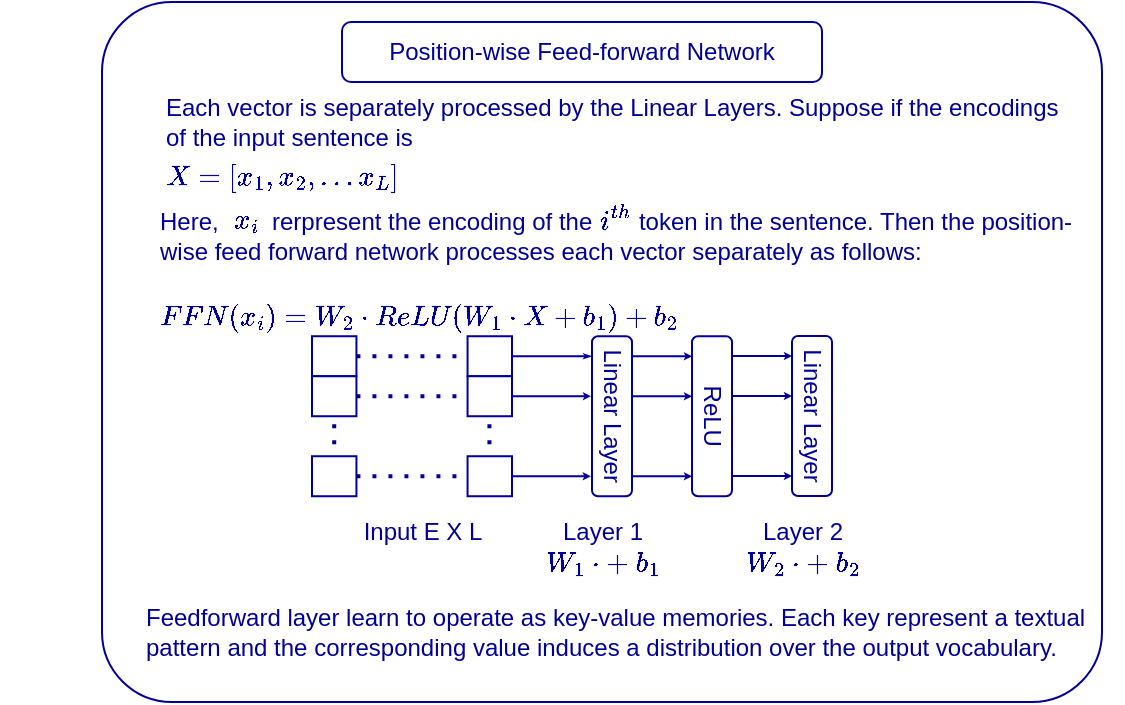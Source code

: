 <mxfile version="21.6.5" type="device">
  <diagram name="Page-1" id="nXqlTPuEWZttkAlKJWpj">
    <mxGraphModel dx="777" dy="482" grid="1" gridSize="10" guides="1" tooltips="1" connect="1" arrows="1" fold="1" page="1" pageScale="1" pageWidth="850" pageHeight="1100" math="1" shadow="0">
      <root>
        <mxCell id="0" />
        <mxCell id="1" parent="0" />
        <mxCell id="XnjCDIcHjmMH2OgmWB8k-35" value="" style="rounded=1;whiteSpace=wrap;html=1;strokeColor=#000099;arcSize=10;" parent="1" vertex="1">
          <mxGeometry x="80" y="60" width="500" height="350" as="geometry" />
        </mxCell>
        <mxCell id="XnjCDIcHjmMH2OgmWB8k-37" value="&lt;font color=&quot;#000099&quot;&gt;Position-wise Feed-forward Network&lt;/font&gt;" style="rounded=1;whiteSpace=wrap;html=1;strokeColor=#000099;" parent="1" vertex="1">
          <mxGeometry x="200" y="70" width="240" height="30" as="geometry" />
        </mxCell>
        <mxCell id="XnjCDIcHjmMH2OgmWB8k-325" value="&lt;font color=&quot;#000099&quot;&gt;Input E X L&lt;/font&gt;" style="text;html=1;align=center;verticalAlign=middle;resizable=0;points=[];autosize=1;strokeColor=none;fillColor=none;" parent="1" vertex="1">
          <mxGeometry x="200" y="310.12" width="80" height="30" as="geometry" />
        </mxCell>
        <mxCell id="XnjCDIcHjmMH2OgmWB8k-445" value="&lt;font color=&quot;#000099&quot;&gt;&lt;br&gt;&lt;/font&gt;" style="text;html=1;align=left;verticalAlign=middle;resizable=0;points=[];autosize=1;strokeColor=none;fillColor=none;" parent="1" vertex="1">
          <mxGeometry x="29.997" y="370.12" width="20" height="30" as="geometry" />
        </mxCell>
        <mxCell id="XnjCDIcHjmMH2OgmWB8k-439" value="&lt;font color=&quot;#000099&quot;&gt;Each vector is separately processed by the Linear Layers. Suppose if the encodings &lt;br&gt;of the input sentence is&amp;nbsp;&lt;/font&gt;" style="text;html=1;align=left;verticalAlign=middle;resizable=0;points=[];autosize=1;strokeColor=none;fillColor=none;" parent="1" vertex="1">
          <mxGeometry x="110" y="100" width="470" height="40" as="geometry" />
        </mxCell>
        <mxCell id="XnjCDIcHjmMH2OgmWB8k-442" value="&lt;font color=&quot;#000099&quot;&gt;$$X = [x_1, x_2, ... x_L] $$&lt;/font&gt;" style="text;html=1;align=left;verticalAlign=middle;resizable=0;points=[];autosize=1;strokeColor=none;fillColor=none;" parent="1" vertex="1">
          <mxGeometry x="110" y="133" width="170" height="30" as="geometry" />
        </mxCell>
        <mxCell id="XnjCDIcHjmMH2OgmWB8k-453" value="" style="group" parent="1" vertex="1" connectable="0">
          <mxGeometry x="185" y="227" width="260" height="80.12" as="geometry" />
        </mxCell>
        <mxCell id="XnjCDIcHjmMH2OgmWB8k-409" value="" style="group" parent="XnjCDIcHjmMH2OgmWB8k-453" vertex="1" connectable="0">
          <mxGeometry y="0.12" width="100" height="80" as="geometry" />
        </mxCell>
        <mxCell id="XnjCDIcHjmMH2OgmWB8k-410" value="" style="rounded=0;whiteSpace=wrap;html=1;strokeColor=#000099;" parent="XnjCDIcHjmMH2OgmWB8k-409" vertex="1">
          <mxGeometry width="22.222" height="20" as="geometry" />
        </mxCell>
        <mxCell id="XnjCDIcHjmMH2OgmWB8k-411" value="" style="rounded=0;whiteSpace=wrap;html=1;strokeColor=#000099;" parent="XnjCDIcHjmMH2OgmWB8k-409" vertex="1">
          <mxGeometry x="77.778" width="22.222" height="20" as="geometry" />
        </mxCell>
        <mxCell id="XnjCDIcHjmMH2OgmWB8k-412" value="" style="endArrow=none;dashed=1;html=1;dashPattern=1 3;strokeWidth=2;rounded=0;entryX=0;entryY=0.5;entryDx=0;entryDy=0;strokeColor=#000099;" parent="XnjCDIcHjmMH2OgmWB8k-409" target="XnjCDIcHjmMH2OgmWB8k-411" edge="1">
          <mxGeometry width="50" height="50" relative="1" as="geometry">
            <mxPoint x="22.222" y="10" as="sourcePoint" />
            <mxPoint x="77.778" y="-40" as="targetPoint" />
          </mxGeometry>
        </mxCell>
        <mxCell id="XnjCDIcHjmMH2OgmWB8k-413" value="" style="rounded=0;whiteSpace=wrap;html=1;strokeColor=#000099;" parent="XnjCDIcHjmMH2OgmWB8k-409" vertex="1">
          <mxGeometry y="60" width="22.222" height="20" as="geometry" />
        </mxCell>
        <mxCell id="XnjCDIcHjmMH2OgmWB8k-414" value="" style="rounded=0;whiteSpace=wrap;html=1;strokeColor=#000099;" parent="XnjCDIcHjmMH2OgmWB8k-409" vertex="1">
          <mxGeometry x="77.778" y="60" width="22.222" height="20" as="geometry" />
        </mxCell>
        <mxCell id="XnjCDIcHjmMH2OgmWB8k-415" value="" style="endArrow=none;dashed=1;html=1;dashPattern=1 3;strokeWidth=2;rounded=0;entryX=0;entryY=0.5;entryDx=0;entryDy=0;strokeColor=#000099;" parent="XnjCDIcHjmMH2OgmWB8k-409" target="XnjCDIcHjmMH2OgmWB8k-414" edge="1">
          <mxGeometry width="50" height="50" relative="1" as="geometry">
            <mxPoint x="22.222" y="70" as="sourcePoint" />
            <mxPoint x="77.778" y="20" as="targetPoint" />
          </mxGeometry>
        </mxCell>
        <mxCell id="XnjCDIcHjmMH2OgmWB8k-416" value="" style="endArrow=none;dashed=1;html=1;dashPattern=1 3;strokeWidth=2;rounded=0;entryX=0.5;entryY=0;entryDx=0;entryDy=0;strokeColor=#000099;exitX=0.5;exitY=1;exitDx=0;exitDy=0;" parent="XnjCDIcHjmMH2OgmWB8k-409" source="XnjCDIcHjmMH2OgmWB8k-410" target="XnjCDIcHjmMH2OgmWB8k-413" edge="1">
          <mxGeometry width="50" height="50" relative="1" as="geometry">
            <mxPoint x="33.333" y="80" as="sourcePoint" />
            <mxPoint x="88.889" y="80" as="targetPoint" />
          </mxGeometry>
        </mxCell>
        <mxCell id="XnjCDIcHjmMH2OgmWB8k-417" value="" style="endArrow=none;dashed=1;html=1;dashPattern=1 3;strokeWidth=2;rounded=0;entryX=0.5;entryY=0;entryDx=0;entryDy=0;strokeColor=#000099;exitX=0.5;exitY=1;exitDx=0;exitDy=0;" parent="XnjCDIcHjmMH2OgmWB8k-409" edge="1">
          <mxGeometry width="50" height="50" relative="1" as="geometry">
            <mxPoint x="88.722" y="20" as="sourcePoint" />
            <mxPoint x="88.722" y="60" as="targetPoint" />
          </mxGeometry>
        </mxCell>
        <mxCell id="XnjCDIcHjmMH2OgmWB8k-418" value="" style="rounded=0;whiteSpace=wrap;html=1;strokeColor=#000099;" parent="XnjCDIcHjmMH2OgmWB8k-409" vertex="1">
          <mxGeometry y="20" width="22.222" height="20" as="geometry" />
        </mxCell>
        <mxCell id="XnjCDIcHjmMH2OgmWB8k-419" value="" style="rounded=0;whiteSpace=wrap;html=1;strokeColor=#000099;" parent="XnjCDIcHjmMH2OgmWB8k-409" vertex="1">
          <mxGeometry x="77.778" y="20" width="22.222" height="20" as="geometry" />
        </mxCell>
        <mxCell id="XnjCDIcHjmMH2OgmWB8k-420" value="" style="endArrow=none;dashed=1;html=1;dashPattern=1 3;strokeWidth=2;rounded=0;entryX=0;entryY=0.5;entryDx=0;entryDy=0;strokeColor=#000099;" parent="XnjCDIcHjmMH2OgmWB8k-409" target="XnjCDIcHjmMH2OgmWB8k-419" edge="1">
          <mxGeometry width="50" height="50" relative="1" as="geometry">
            <mxPoint x="22.222" y="30" as="sourcePoint" />
            <mxPoint x="77.778" y="-20" as="targetPoint" />
          </mxGeometry>
        </mxCell>
        <mxCell id="XnjCDIcHjmMH2OgmWB8k-423" value="&lt;font color=&quot;#000099&quot;&gt;Linear Layer&lt;/font&gt;" style="rounded=1;whiteSpace=wrap;html=1;strokeColor=#000099;rotation=90;" parent="XnjCDIcHjmMH2OgmWB8k-453" vertex="1">
          <mxGeometry x="110" y="30.12" width="80" height="20" as="geometry" />
        </mxCell>
        <mxCell id="XnjCDIcHjmMH2OgmWB8k-425" value="&lt;font color=&quot;#000099&quot;&gt;ReLU&lt;/font&gt;" style="rounded=1;whiteSpace=wrap;html=1;strokeColor=#000099;rotation=90;" parent="XnjCDIcHjmMH2OgmWB8k-453" vertex="1">
          <mxGeometry x="160" y="30.12" width="80" height="20" as="geometry" />
        </mxCell>
        <mxCell id="XnjCDIcHjmMH2OgmWB8k-429" style="edgeStyle=orthogonalEdgeStyle;rounded=0;orthogonalLoop=1;jettySize=auto;html=1;exitX=1;exitY=0.5;exitDx=0;exitDy=0;entryX=0.118;entryY=1.014;entryDx=0;entryDy=0;entryPerimeter=0;strokeColor=#000099;endSize=1;endArrow=classicThin;endFill=1;" parent="XnjCDIcHjmMH2OgmWB8k-453" source="XnjCDIcHjmMH2OgmWB8k-411" target="XnjCDIcHjmMH2OgmWB8k-423" edge="1">
          <mxGeometry relative="1" as="geometry" />
        </mxCell>
        <mxCell id="XnjCDIcHjmMH2OgmWB8k-430" style="edgeStyle=orthogonalEdgeStyle;rounded=0;orthogonalLoop=1;jettySize=auto;html=1;exitX=1;exitY=0.5;exitDx=0;exitDy=0;entryX=0.376;entryY=1.025;entryDx=0;entryDy=0;entryPerimeter=0;endSize=1;strokeColor=#000099;" parent="XnjCDIcHjmMH2OgmWB8k-453" source="XnjCDIcHjmMH2OgmWB8k-419" target="XnjCDIcHjmMH2OgmWB8k-423" edge="1">
          <mxGeometry relative="1" as="geometry" />
        </mxCell>
        <mxCell id="XnjCDIcHjmMH2OgmWB8k-431" style="edgeStyle=orthogonalEdgeStyle;rounded=0;orthogonalLoop=1;jettySize=auto;html=1;exitX=1;exitY=0.5;exitDx=0;exitDy=0;entryX=0.875;entryY=1.029;entryDx=0;entryDy=0;entryPerimeter=0;endSize=1;strokeColor=#000099;" parent="XnjCDIcHjmMH2OgmWB8k-453" source="XnjCDIcHjmMH2OgmWB8k-414" target="XnjCDIcHjmMH2OgmWB8k-423" edge="1">
          <mxGeometry relative="1" as="geometry" />
        </mxCell>
        <mxCell id="XnjCDIcHjmMH2OgmWB8k-432" style="edgeStyle=orthogonalEdgeStyle;rounded=0;orthogonalLoop=1;jettySize=auto;html=1;exitX=1;exitY=0.5;exitDx=0;exitDy=0;endSize=1;strokeColor=#000099;" parent="XnjCDIcHjmMH2OgmWB8k-453" edge="1">
          <mxGeometry relative="1" as="geometry">
            <mxPoint x="160" y="10.12" as="sourcePoint" />
            <mxPoint x="190" y="10.12" as="targetPoint" />
          </mxGeometry>
        </mxCell>
        <mxCell id="XnjCDIcHjmMH2OgmWB8k-434" style="edgeStyle=orthogonalEdgeStyle;rounded=0;orthogonalLoop=1;jettySize=auto;html=1;exitX=1;exitY=0.5;exitDx=0;exitDy=0;endSize=1;strokeColor=#000099;" parent="XnjCDIcHjmMH2OgmWB8k-453" edge="1">
          <mxGeometry relative="1" as="geometry">
            <mxPoint x="160" y="30.12" as="sourcePoint" />
            <mxPoint x="190" y="30.12" as="targetPoint" />
          </mxGeometry>
        </mxCell>
        <mxCell id="XnjCDIcHjmMH2OgmWB8k-435" style="edgeStyle=orthogonalEdgeStyle;rounded=0;orthogonalLoop=1;jettySize=auto;html=1;exitX=1;exitY=0.5;exitDx=0;exitDy=0;endSize=1;strokeColor=#000099;" parent="XnjCDIcHjmMH2OgmWB8k-453" edge="1">
          <mxGeometry relative="1" as="geometry">
            <mxPoint x="160" y="70.12" as="sourcePoint" />
            <mxPoint x="190" y="70.12" as="targetPoint" />
          </mxGeometry>
        </mxCell>
        <mxCell id="XnjCDIcHjmMH2OgmWB8k-448" value="&lt;font color=&quot;#000099&quot;&gt;Linear Layer&lt;/font&gt;" style="rounded=1;whiteSpace=wrap;html=1;strokeColor=#000099;rotation=90;" parent="XnjCDIcHjmMH2OgmWB8k-453" vertex="1">
          <mxGeometry x="210" y="30" width="80" height="20" as="geometry" />
        </mxCell>
        <mxCell id="XnjCDIcHjmMH2OgmWB8k-449" style="edgeStyle=orthogonalEdgeStyle;rounded=0;orthogonalLoop=1;jettySize=auto;html=1;exitX=1;exitY=0.5;exitDx=0;exitDy=0;endSize=1;strokeColor=#000099;" parent="XnjCDIcHjmMH2OgmWB8k-453" edge="1">
          <mxGeometry relative="1" as="geometry">
            <mxPoint x="210" y="10" as="sourcePoint" />
            <mxPoint x="240" y="10" as="targetPoint" />
          </mxGeometry>
        </mxCell>
        <mxCell id="XnjCDIcHjmMH2OgmWB8k-450" style="edgeStyle=orthogonalEdgeStyle;rounded=0;orthogonalLoop=1;jettySize=auto;html=1;exitX=1;exitY=0.5;exitDx=0;exitDy=0;endSize=1;strokeColor=#000099;" parent="XnjCDIcHjmMH2OgmWB8k-453" edge="1">
          <mxGeometry relative="1" as="geometry">
            <mxPoint x="210" y="30" as="sourcePoint" />
            <mxPoint x="240" y="30" as="targetPoint" />
          </mxGeometry>
        </mxCell>
        <mxCell id="XnjCDIcHjmMH2OgmWB8k-451" style="edgeStyle=orthogonalEdgeStyle;rounded=0;orthogonalLoop=1;jettySize=auto;html=1;exitX=1;exitY=0.5;exitDx=0;exitDy=0;endSize=1;strokeColor=#000099;" parent="XnjCDIcHjmMH2OgmWB8k-453" edge="1">
          <mxGeometry relative="1" as="geometry">
            <mxPoint x="210" y="70" as="sourcePoint" />
            <mxPoint x="240" y="70" as="targetPoint" />
          </mxGeometry>
        </mxCell>
        <mxCell id="XnjCDIcHjmMH2OgmWB8k-454" value="&lt;font color=&quot;#000099&quot;&gt;Layer 1&lt;br&gt;&lt;/font&gt;" style="text;html=1;align=center;verticalAlign=middle;resizable=0;points=[];autosize=1;strokeColor=none;fillColor=none;" parent="1" vertex="1">
          <mxGeometry x="300" y="310.12" width="60" height="30" as="geometry" />
        </mxCell>
        <mxCell id="XnjCDIcHjmMH2OgmWB8k-456" value="&lt;font color=&quot;#000099&quot;&gt;$$W_1 \cdot + \ b_1$$&lt;br&gt;&lt;/font&gt;" style="text;html=1;align=center;verticalAlign=middle;resizable=0;points=[];autosize=1;strokeColor=none;fillColor=none;" parent="1" vertex="1">
          <mxGeometry x="260" y="333.12" width="140" height="30" as="geometry" />
        </mxCell>
        <mxCell id="XnjCDIcHjmMH2OgmWB8k-457" value="&lt;font color=&quot;#000099&quot;&gt;$$W_2 \cdot + \ b_2$$&lt;br&gt;&lt;/font&gt;" style="text;html=1;align=center;verticalAlign=middle;resizable=0;points=[];autosize=1;strokeColor=none;fillColor=none;" parent="1" vertex="1">
          <mxGeometry x="360" y="333.12" width="140" height="30" as="geometry" />
        </mxCell>
        <mxCell id="XnjCDIcHjmMH2OgmWB8k-458" value="&lt;font color=&quot;#000099&quot;&gt;Layer 2&lt;br&gt;&lt;/font&gt;" style="text;html=1;align=center;verticalAlign=middle;resizable=0;points=[];autosize=1;strokeColor=none;fillColor=none;" parent="1" vertex="1">
          <mxGeometry x="400" y="310.12" width="60" height="30" as="geometry" />
        </mxCell>
        <mxCell id="XnjCDIcHjmMH2OgmWB8k-459" value="&lt;font color=&quot;#000099&quot;&gt;Feedforward layer learn to operate as key-value memories. Each key represent a textual&lt;br&gt;pattern and the corresponding value induces a distribution over the output vocabulary.&lt;br&gt;&lt;/font&gt;" style="text;html=1;align=left;verticalAlign=middle;resizable=0;points=[];autosize=1;strokeColor=none;fillColor=none;" parent="1" vertex="1">
          <mxGeometry x="100" y="355" width="490" height="40" as="geometry" />
        </mxCell>
        <mxCell id="8Th_tQGKBOR3NLJ41Zum-4" value="" style="group" vertex="1" connectable="0" parent="1">
          <mxGeometry x="107" y="160" width="470" height="32" as="geometry" />
        </mxCell>
        <mxCell id="8Th_tQGKBOR3NLJ41Zum-1" value="&lt;font color=&quot;#000099&quot;&gt;Here,&amp;nbsp; &amp;nbsp; &amp;nbsp; &amp;nbsp; rerpresent the encoding of the&amp;nbsp; &amp;nbsp; &amp;nbsp; &amp;nbsp;token in the&amp;nbsp;sentence. Then the position-&lt;br style=&quot;border-color: var(--border-color);&quot;&gt;wise feed forward network&amp;nbsp;processes each vector separately as follows:&lt;/font&gt;" style="text;html=1;strokeColor=none;fillColor=none;align=left;verticalAlign=middle;whiteSpace=wrap;rounded=0;" vertex="1" parent="8Th_tQGKBOR3NLJ41Zum-4">
          <mxGeometry y="2" width="470" height="30" as="geometry" />
        </mxCell>
        <mxCell id="8Th_tQGKBOR3NLJ41Zum-2" value="&lt;font color=&quot;#000099&quot;&gt;$$x_i$$&lt;/font&gt;" style="text;html=1;strokeColor=none;fillColor=none;align=center;verticalAlign=middle;whiteSpace=wrap;rounded=0;" vertex="1" parent="8Th_tQGKBOR3NLJ41Zum-4">
          <mxGeometry x="35" width="20" height="17" as="geometry" />
        </mxCell>
        <mxCell id="8Th_tQGKBOR3NLJ41Zum-3" value="&lt;font color=&quot;#000099&quot;&gt;$$i^{th}$$&lt;/font&gt;" style="text;html=1;strokeColor=none;fillColor=none;align=center;verticalAlign=middle;whiteSpace=wrap;rounded=0;" vertex="1" parent="8Th_tQGKBOR3NLJ41Zum-4">
          <mxGeometry x="220" width="20" height="17" as="geometry" />
        </mxCell>
        <mxCell id="XnjCDIcHjmMH2OgmWB8k-446" value="&lt;span style=&quot;color: rgb(0, 0, 153); font-family: Helvetica; font-size: 12px; font-style: normal; font-variant-ligatures: normal; font-variant-caps: normal; font-weight: 400; letter-spacing: normal; orphans: 2; text-align: left; text-indent: 0px; text-transform: none; widows: 2; word-spacing: 0px; -webkit-text-stroke-width: 0px; background-color: rgb(251, 251, 251); text-decoration-thickness: initial; text-decoration-style: initial; text-decoration-color: initial; float: none; display: inline !important;&quot;&gt;$$FFN(x_i) = W_2 \cdot ReLU(W_1 \cdot X + b_1) + b_2&amp;nbsp; $$&lt;/span&gt;" style="text;whiteSpace=wrap;html=1;" parent="1" vertex="1">
          <mxGeometry x="107" y="192" width="323.03" height="10" as="geometry" />
        </mxCell>
      </root>
    </mxGraphModel>
  </diagram>
</mxfile>
